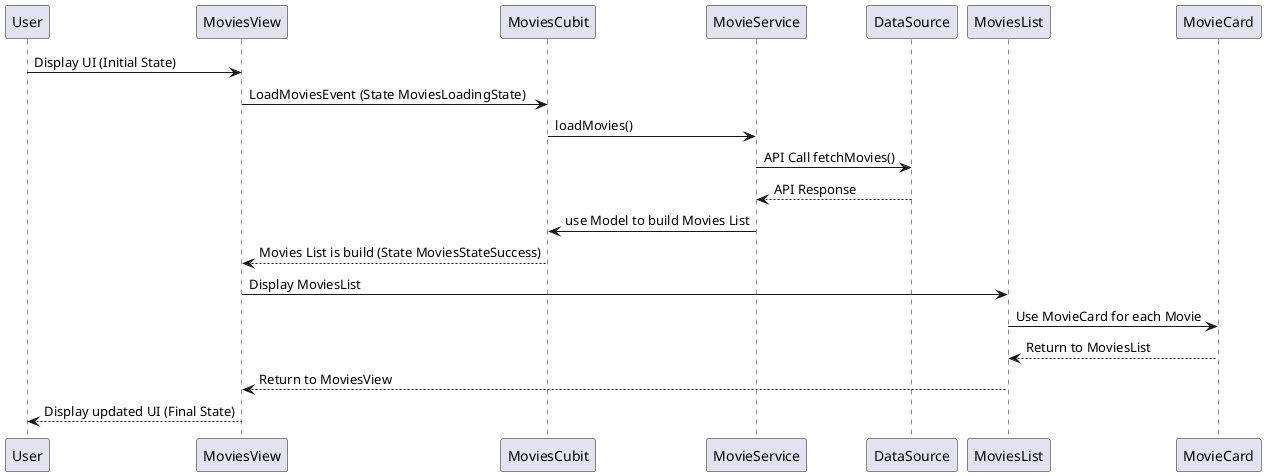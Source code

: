 @startuml diagramme de séquence affichage liste de films
User -> MoviesView: Display UI (Initial State)
MoviesView -> MoviesCubit: LoadMoviesEvent (State MoviesLoadingState)
MoviesCubit -> MovieService: loadMovies()
MovieService -> DataSource: API Call fetchMovies()
DataSource --> MovieService: API Response
MovieService -> MoviesCubit: use Model to build Movies List
MoviesCubit --> MoviesView: Movies List is build (State MoviesStateSuccess)
MoviesView -> MoviesList: Display MoviesList
MoviesList -> MovieCard: Use MovieCard for each Movie
MovieCard --> MoviesList: Return to MoviesList
MoviesList --> MoviesView: Return to MoviesView
MoviesView --> User: Display updated UI (Final State)
@enduml